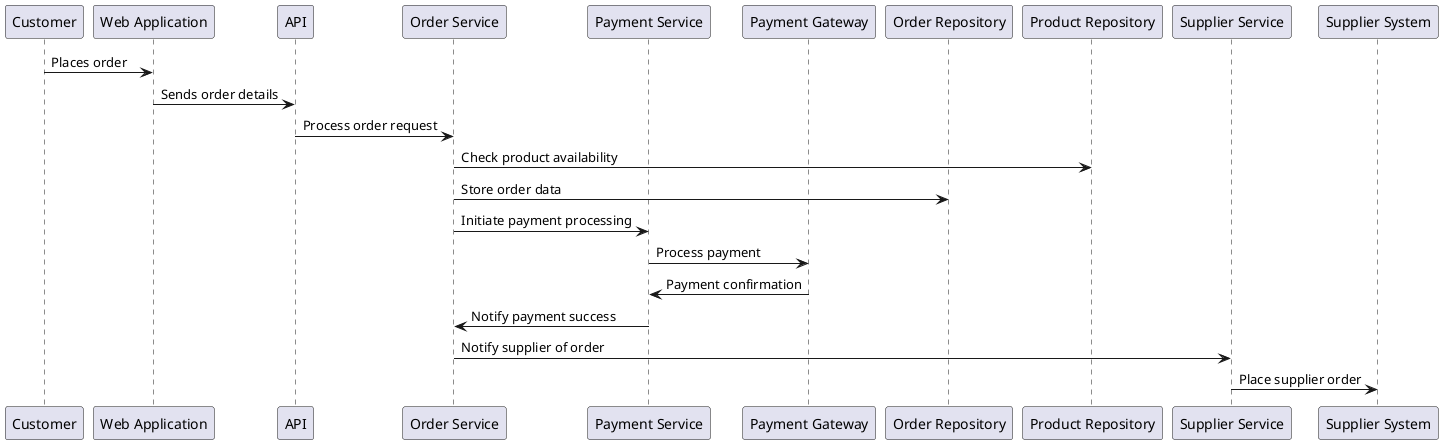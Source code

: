 @startuml

participant "Customer" as Customer
participant "Web Application" as WebApp
participant "API" as API
participant "Order Service" as OrderService
participant "Payment Service" as PaymentService
participant "Payment Gateway" as PaymentGateway
participant "Order Repository" as OrderRepository
participant "Product Repository" as ProductRepository
participant "Supplier Service" as SupplierService
participant "Supplier System" as SupplierSystem

' Step 1: Customer places an order on the Web Application
Customer -> WebApp : Places order

' Step 2: Web Application sends order data to API
WebApp -> API : Sends order details

' Step 3: API forwards order to Order Service
API -> OrderService : Process order request

' Step 4: Order Service validates order and stores it in the database
OrderService -> ProductRepository : Check product availability
OrderService -> OrderRepository : Store order data

' Step 5: Payment Service processes the payment
OrderService -> PaymentService : Initiate payment processing
PaymentService -> PaymentGateway : Process payment

' Step 6: Payment Gateway confirms the payment
PaymentGateway -> PaymentService : Payment confirmation
PaymentService -> OrderService : Notify payment success

' Step 7: Order Service notifies Supplier Service
OrderService -> SupplierService : Notify supplier of order

' Step 8: Supplier Service sends order to external Supplier System
SupplierService -> SupplierSystem : Place supplier order

@enduml